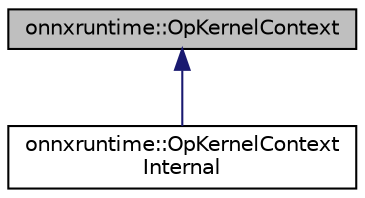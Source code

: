 digraph "onnxruntime::OpKernelContext"
{
  edge [fontname="Helvetica",fontsize="10",labelfontname="Helvetica",labelfontsize="10"];
  node [fontname="Helvetica",fontsize="10",shape=record];
  Node0 [label="onnxruntime::OpKernelContext",height=0.2,width=0.4,color="black", fillcolor="grey75", style="filled", fontcolor="black"];
  Node0 -> Node1 [dir="back",color="midnightblue",fontsize="10",style="solid",fontname="Helvetica"];
  Node1 [label="onnxruntime::OpKernelContext\lInternal",height=0.2,width=0.4,color="black", fillcolor="white", style="filled",URL="$classonnxruntime_1_1OpKernelContextInternal.html"];
}
